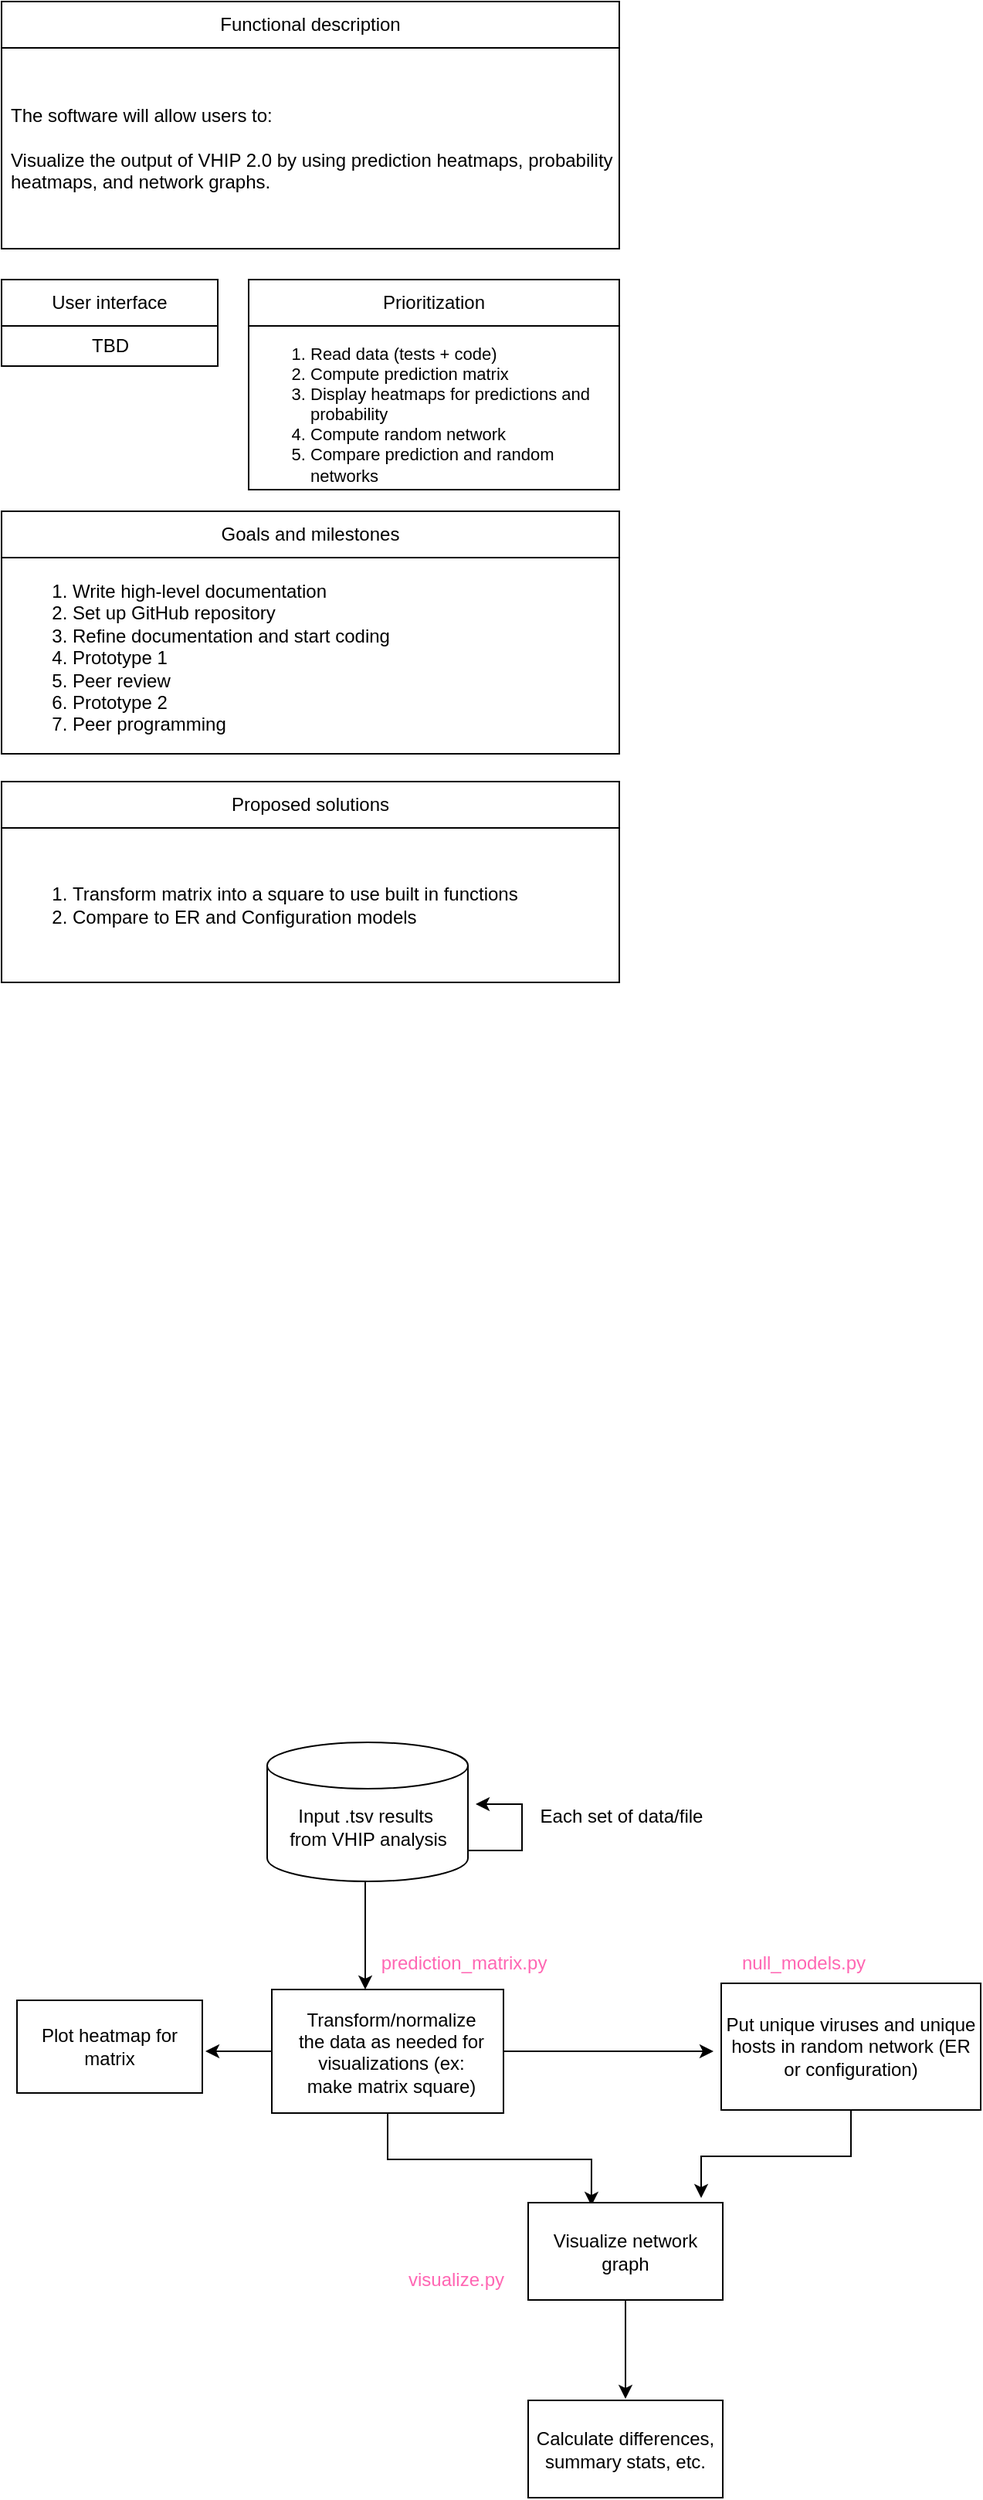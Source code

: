 <mxfile version="26.0.16">
  <diagram id="O2lLaXcDYw8-c7CT4XEb" name="Page-1">
    <mxGraphModel dx="984" dy="573" grid="0" gridSize="10" guides="1" tooltips="1" connect="1" arrows="1" fold="1" page="1" pageScale="1" pageWidth="850" pageHeight="1100" math="0" shadow="0">
      <root>
        <mxCell id="0" />
        <mxCell id="1" parent="0" />
        <mxCell id="mqBgJv5TYNKRoa8S5Hf6-3" value="Functional description" style="swimlane;fontStyle=0;childLayout=stackLayout;horizontal=1;startSize=30;horizontalStack=0;resizeParent=1;resizeParentMax=0;resizeLast=0;collapsible=1;marginBottom=0;whiteSpace=wrap;html=1;" parent="1" vertex="1">
          <mxGeometry x="60" y="40" width="400" height="160" as="geometry" />
        </mxCell>
        <mxCell id="mqBgJv5TYNKRoa8S5Hf6-4" value="The software will allow users to:&lt;br&gt;&lt;br&gt;Visualize the output of VHIP 2.0 by using prediction heatmaps, probability heatmaps, and network graphs." style="text;strokeColor=none;fillColor=none;align=left;verticalAlign=middle;spacingLeft=4;spacingRight=4;overflow=hidden;points=[[0,0.5],[1,0.5]];portConstraint=eastwest;rotatable=0;whiteSpace=wrap;html=1;" parent="mqBgJv5TYNKRoa8S5Hf6-3" vertex="1">
          <mxGeometry y="30" width="400" height="130" as="geometry" />
        </mxCell>
        <mxCell id="mqBgJv5TYNKRoa8S5Hf6-8" value="User interface" style="swimlane;fontStyle=0;childLayout=stackLayout;horizontal=1;startSize=30;horizontalStack=0;resizeParent=1;resizeParentMax=0;resizeLast=0;collapsible=1;marginBottom=0;whiteSpace=wrap;html=1;" parent="1" vertex="1">
          <mxGeometry x="60" y="220" width="140" height="56" as="geometry" />
        </mxCell>
        <mxCell id="YYpudJKREHtWwT6xUWwp-1" value="TBD" style="text;html=1;align=center;verticalAlign=middle;resizable=0;points=[];autosize=1;strokeColor=none;fillColor=none;" parent="mqBgJv5TYNKRoa8S5Hf6-8" vertex="1">
          <mxGeometry y="30" width="140" height="26" as="geometry" />
        </mxCell>
        <mxCell id="mqBgJv5TYNKRoa8S5Hf6-11" value="Prioritization" style="swimlane;fontStyle=0;childLayout=stackLayout;horizontal=1;startSize=30;horizontalStack=0;resizeParent=1;resizeParentMax=0;resizeLast=0;collapsible=1;marginBottom=0;whiteSpace=wrap;html=1;align=center;" parent="1" vertex="1">
          <mxGeometry x="220" y="220" width="240" height="136" as="geometry" />
        </mxCell>
        <mxCell id="mqBgJv5TYNKRoa8S5Hf6-12" value="&lt;ol&gt;&lt;li&gt;Read data (tests + code)&lt;/li&gt;&lt;li&gt;Compute prediction matrix&lt;/li&gt;&lt;li&gt;Display heatmaps for predictions and probability&lt;/li&gt;&lt;li&gt;Compute random network&lt;/li&gt;&lt;li&gt;Compare prediction and random networks&lt;/li&gt;&lt;/ol&gt;" style="text;strokeColor=none;fillColor=none;align=left;verticalAlign=middle;spacingLeft=0;spacingRight=0;overflow=hidden;points=[[0,0.5],[1,0.5]];portConstraint=eastwest;rotatable=0;whiteSpace=wrap;html=1;spacing=0;fontSize=11;labelPosition=center;verticalLabelPosition=middle;" parent="mqBgJv5TYNKRoa8S5Hf6-11" vertex="1">
          <mxGeometry y="30" width="240" height="106" as="geometry" />
        </mxCell>
        <mxCell id="mqBgJv5TYNKRoa8S5Hf6-13" value="Goals and milestones" style="swimlane;fontStyle=0;childLayout=stackLayout;horizontal=1;startSize=30;horizontalStack=0;resizeParent=1;resizeParentMax=0;resizeLast=0;collapsible=1;marginBottom=0;whiteSpace=wrap;html=1;align=center;" parent="1" vertex="1">
          <mxGeometry x="60" y="370" width="400" height="157" as="geometry" />
        </mxCell>
        <mxCell id="mqBgJv5TYNKRoa8S5Hf6-14" value="&lt;ol&gt;&lt;li&gt;Write high-level documentation&lt;/li&gt;&lt;li&gt;Set up GitHub repository&lt;/li&gt;&lt;li&gt;Refine documentation and start coding&lt;/li&gt;&lt;li&gt;Prototype 1&lt;/li&gt;&lt;li&gt;Peer review&lt;/li&gt;&lt;li&gt;Prototype 2&lt;/li&gt;&lt;li&gt;Peer programming&lt;/li&gt;&lt;/ol&gt;" style="text;strokeColor=none;fillColor=none;align=left;verticalAlign=middle;spacingLeft=4;spacingRight=4;overflow=hidden;points=[[0,0.5],[1,0.5]];portConstraint=eastwest;rotatable=0;whiteSpace=wrap;html=1;" parent="mqBgJv5TYNKRoa8S5Hf6-13" vertex="1">
          <mxGeometry y="30" width="400" height="127" as="geometry" />
        </mxCell>
        <mxCell id="mqBgJv5TYNKRoa8S5Hf6-15" value="Proposed solutions" style="swimlane;fontStyle=0;childLayout=stackLayout;horizontal=1;startSize=30;horizontalStack=0;resizeParent=1;resizeParentMax=0;resizeLast=0;collapsible=1;marginBottom=0;whiteSpace=wrap;html=1;align=center;" parent="1" vertex="1">
          <mxGeometry x="60" y="545" width="400" height="130" as="geometry" />
        </mxCell>
        <mxCell id="mqBgJv5TYNKRoa8S5Hf6-16" value="&lt;ol&gt;&lt;li&gt;Transform matrix into a square to use built in functions&lt;/li&gt;&lt;li&gt;Compare to ER and Configuration models&lt;/li&gt;&lt;/ol&gt;" style="text;strokeColor=none;fillColor=none;align=left;verticalAlign=middle;spacingLeft=4;spacingRight=4;overflow=hidden;points=[[0,0.5],[1,0.5]];portConstraint=eastwest;rotatable=0;whiteSpace=wrap;html=1;" parent="mqBgJv5TYNKRoa8S5Hf6-15" vertex="1">
          <mxGeometry y="30" width="400" height="100" as="geometry" />
        </mxCell>
        <mxCell id="toakUcy7GbL1Q8m2mwp7-4" value="" style="shape=cylinder3;whiteSpace=wrap;html=1;boundedLbl=1;backgroundOutline=1;size=15;" parent="1" vertex="1">
          <mxGeometry x="232" y="1167" width="130" height="90" as="geometry" />
        </mxCell>
        <mxCell id="toakUcy7GbL1Q8m2mwp7-5" value="Input .tsv&amp;nbsp;&lt;span style=&quot;background-color: transparent; color: light-dark(rgb(0, 0, 0), rgb(255, 255, 255));&quot;&gt;results&amp;nbsp;&lt;/span&gt;&lt;div&gt;&lt;span style=&quot;background-color: transparent; color: light-dark(rgb(0, 0, 0), rgb(255, 255, 255));&quot;&gt;from VHIP analysis&lt;/span&gt;&lt;/div&gt;" style="text;html=1;align=center;verticalAlign=middle;resizable=0;points=[];autosize=1;strokeColor=none;fillColor=none;" parent="1" vertex="1">
          <mxGeometry x="232" y="1202" width="130" height="40" as="geometry" />
        </mxCell>
        <mxCell id="toakUcy7GbL1Q8m2mwp7-6" value="" style="endArrow=classic;html=1;rounded=0;exitX=0.5;exitY=1;exitDx=0;exitDy=0;" parent="1" edge="1">
          <mxGeometry width="50" height="50" relative="1" as="geometry">
            <mxPoint x="295.5" y="1257" as="sourcePoint" />
            <mxPoint x="295.5" y="1327" as="targetPoint" />
          </mxGeometry>
        </mxCell>
        <mxCell id="toakUcy7GbL1Q8m2mwp7-18" style="edgeStyle=orthogonalEdgeStyle;rounded=0;orthogonalLoop=1;jettySize=auto;html=1;" parent="1" source="toakUcy7GbL1Q8m2mwp7-7" edge="1">
          <mxGeometry relative="1" as="geometry">
            <mxPoint x="521" y="1367" as="targetPoint" />
          </mxGeometry>
        </mxCell>
        <mxCell id="toakUcy7GbL1Q8m2mwp7-20" style="edgeStyle=orthogonalEdgeStyle;rounded=0;orthogonalLoop=1;jettySize=auto;html=1;entryX=0.325;entryY=0.032;entryDx=0;entryDy=0;entryPerimeter=0;" parent="1" source="toakUcy7GbL1Q8m2mwp7-7" target="toakUcy7GbL1Q8m2mwp7-12" edge="1">
          <mxGeometry relative="1" as="geometry">
            <mxPoint x="376" y="1467" as="targetPoint" />
            <Array as="points">
              <mxPoint x="310" y="1437" />
              <mxPoint x="442" y="1437" />
            </Array>
          </mxGeometry>
        </mxCell>
        <mxCell id="toakUcy7GbL1Q8m2mwp7-23" style="edgeStyle=orthogonalEdgeStyle;rounded=0;orthogonalLoop=1;jettySize=auto;html=1;" parent="1" source="toakUcy7GbL1Q8m2mwp7-7" edge="1">
          <mxGeometry relative="1" as="geometry">
            <mxPoint x="192" y="1367" as="targetPoint" />
          </mxGeometry>
        </mxCell>
        <mxCell id="toakUcy7GbL1Q8m2mwp7-7" value="" style="rounded=0;whiteSpace=wrap;html=1;" parent="1" vertex="1">
          <mxGeometry x="235" y="1327" width="150" height="80" as="geometry" />
        </mxCell>
        <mxCell id="toakUcy7GbL1Q8m2mwp7-8" value="" style="endArrow=classic;html=1;rounded=0;exitX=1;exitY=0.75;exitDx=0;exitDy=0;" parent="1" edge="1">
          <mxGeometry width="50" height="50" relative="1" as="geometry">
            <mxPoint x="362" y="1237" as="sourcePoint" />
            <mxPoint x="367" y="1207" as="targetPoint" />
            <Array as="points">
              <mxPoint x="397" y="1237" />
              <mxPoint x="397" y="1207" />
            </Array>
          </mxGeometry>
        </mxCell>
        <mxCell id="toakUcy7GbL1Q8m2mwp7-9" value="Each set of data/file&lt;div&gt;&lt;br&gt;&lt;/div&gt;" style="text;html=1;align=center;verticalAlign=middle;resizable=0;points=[];autosize=1;strokeColor=none;fillColor=none;" parent="1" vertex="1">
          <mxGeometry x="396" y="1202" width="130" height="40" as="geometry" />
        </mxCell>
        <mxCell id="toakUcy7GbL1Q8m2mwp7-10" value="Transform/normalize the data as needed for visualizations (ex: make matrix square)&lt;div&gt;&lt;br&gt;&lt;/div&gt;" style="text;html=1;align=center;verticalAlign=middle;whiteSpace=wrap;rounded=0;" parent="1" vertex="1">
          <mxGeometry x="250.5" y="1360" width="123" height="30" as="geometry" />
        </mxCell>
        <mxCell id="toakUcy7GbL1Q8m2mwp7-25" style="edgeStyle=orthogonalEdgeStyle;rounded=0;orthogonalLoop=1;jettySize=auto;html=1;" parent="1" source="toakUcy7GbL1Q8m2mwp7-12" edge="1">
          <mxGeometry relative="1" as="geometry">
            <mxPoint x="464" y="1592" as="targetPoint" />
          </mxGeometry>
        </mxCell>
        <mxCell id="toakUcy7GbL1Q8m2mwp7-12" value="Visualize network graph" style="rounded=0;whiteSpace=wrap;html=1;" parent="1" vertex="1">
          <mxGeometry x="401" y="1465" width="126" height="63" as="geometry" />
        </mxCell>
        <mxCell id="toakUcy7GbL1Q8m2mwp7-14" value="Plot heatmap for matrix" style="rounded=0;whiteSpace=wrap;html=1;" parent="1" vertex="1">
          <mxGeometry x="70" y="1334" width="120" height="60" as="geometry" />
        </mxCell>
        <mxCell id="toakUcy7GbL1Q8m2mwp7-17" value="Put unique viruses and unique hosts in random network (ER or configuration)" style="rounded=0;whiteSpace=wrap;html=1;" parent="1" vertex="1">
          <mxGeometry x="526" y="1323" width="168" height="82" as="geometry" />
        </mxCell>
        <mxCell id="toakUcy7GbL1Q8m2mwp7-22" style="edgeStyle=orthogonalEdgeStyle;rounded=0;orthogonalLoop=1;jettySize=auto;html=1;entryX=0.889;entryY=-0.048;entryDx=0;entryDy=0;entryPerimeter=0;" parent="1" source="toakUcy7GbL1Q8m2mwp7-17" target="toakUcy7GbL1Q8m2mwp7-12" edge="1">
          <mxGeometry relative="1" as="geometry" />
        </mxCell>
        <mxCell id="toakUcy7GbL1Q8m2mwp7-24" value="Calculate differences, summary stats, etc." style="rounded=0;whiteSpace=wrap;html=1;" parent="1" vertex="1">
          <mxGeometry x="401" y="1593" width="126" height="63" as="geometry" />
        </mxCell>
        <mxCell id="YYpudJKREHtWwT6xUWwp-2" value="prediction_matrix.py" style="text;html=1;align=center;verticalAlign=middle;resizable=0;points=[];autosize=1;strokeColor=none;fillColor=none;fontColor=#FF66B3;" parent="1" vertex="1">
          <mxGeometry x="296" y="1297" width="125" height="26" as="geometry" />
        </mxCell>
        <mxCell id="YYpudJKREHtWwT6xUWwp-3" value="null_models.py" style="text;html=1;align=center;verticalAlign=middle;resizable=0;points=[];autosize=1;strokeColor=none;fillColor=none;fontColor=#FF66B3;" parent="1" vertex="1">
          <mxGeometry x="530" y="1297" width="98" height="26" as="geometry" />
        </mxCell>
        <mxCell id="YYpudJKREHtWwT6xUWwp-4" value="visualize.py" style="text;html=1;align=center;verticalAlign=middle;resizable=0;points=[];autosize=1;strokeColor=none;fillColor=none;fontColor=#FF66B3;" parent="1" vertex="1">
          <mxGeometry x="314" y="1502" width="80" height="26" as="geometry" />
        </mxCell>
      </root>
    </mxGraphModel>
  </diagram>
</mxfile>

